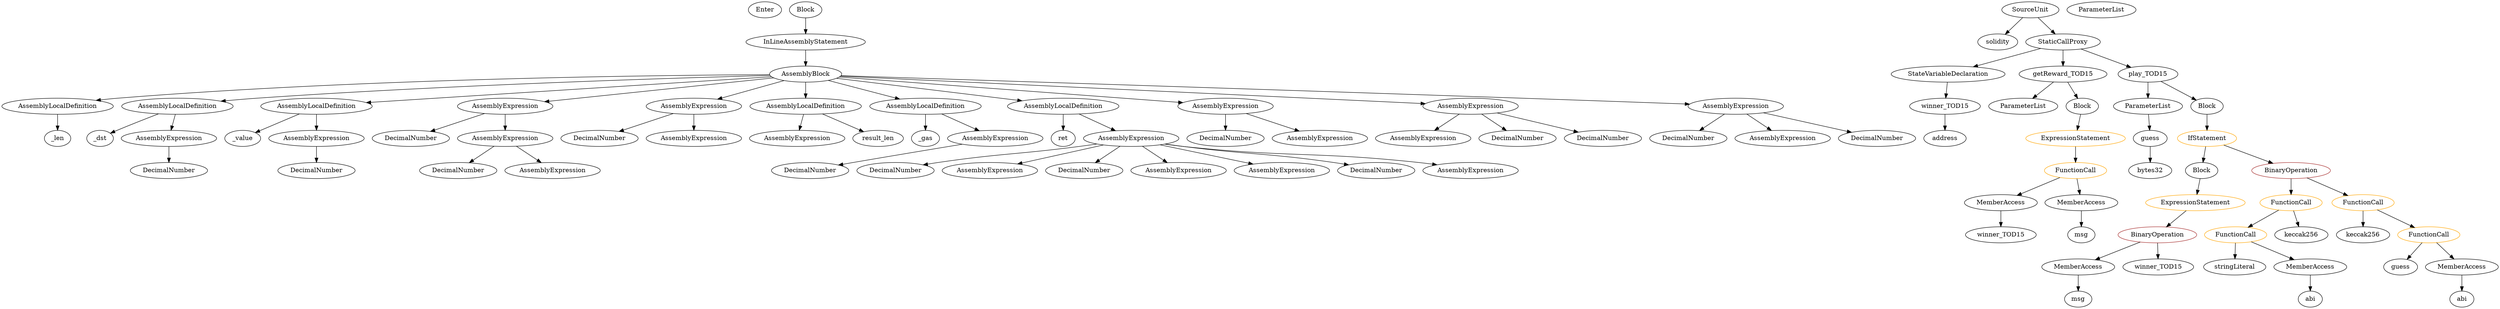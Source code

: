 strict digraph {
	graph [bb="0,0,4747.5,684"];
	node [label="\N"];
	Enter	[height=0.5,
		pos="1448.5,666",
		width=0.83628];
	DecimalNumber_Unnamed_7	[color=black,
		height=0.5,
		label=DecimalNumber,
		pos="1715.5,306",
		width=1.959];
	AssemblyLocalDefinition_Unnamed_3	[color=black,
		height=0.5,
		label=AssemblyLocalDefinition,
		pos="104.46,450",
		width=2.9016];
	Identifier__len	[color=black,
		height=0.5,
		label=_len,
		pos="104.46,378",
		width=0.75];
	AssemblyLocalDefinition_Unnamed_3 -> Identifier__len	[pos="e,104.46,396.1 104.46,431.7 104.46,424.41 104.46,415.73 104.46,407.54"];
	Identifier_keccak256	[color=black,
		height=0.5,
		label=keccak256,
		pos="4488.5,162",
		width=1.3907];
	PragmaDirective_solidity	[color=black,
		height=0.5,
		label=solidity,
		pos="3776.5,594",
		width=1.0442];
	MemberAccess_Unnamed_2	[color=black,
		height=0.5,
		label=MemberAccess,
		pos="3942.5,90",
		width=1.9174];
	Identifier_msg	[color=black,
		height=0.5,
		label=msg,
		pos="3942.5,18",
		width=0.75];
	MemberAccess_Unnamed_2 -> Identifier_msg	[pos="e,3942.5,36.104 3942.5,71.697 3942.5,64.407 3942.5,55.726 3942.5,47.536"];
	DecimalNumber_Unnamed_9	[color=black,
		height=0.5,
		label=DecimalNumber,
		pos="1138.5,378",
		width=1.959];
	Block_Unnamed_2	[color=black,
		height=0.5,
		label=Block,
		pos="4178.5,306",
		width=0.90558];
	ExpressionStatement_Unnamed	[color=orange,
		height=0.5,
		label=ExpressionStatement,
		pos="4166.5,234",
		width=2.458];
	Block_Unnamed_2 -> ExpressionStatement_Unnamed	[pos="e,4169.4,252.1 4175.5,287.7 4174.2,280.32 4172.7,271.52 4171.3,263.25"];
	FunctionCall_Unnamed_3	[color=orange,
		height=0.5,
		label=FunctionCall,
		pos="4244.5,162",
		width=1.6125];
	stringLiteral_Unnamed	[color=black,
		height=0.5,
		label=stringLiteral,
		pos="4242.5,90",
		width=1.5016];
	FunctionCall_Unnamed_3 -> stringLiteral_Unnamed	[pos="e,4242.9,108.1 4244,143.7 4243.8,136.41 4243.5,127.73 4243.3,119.54"];
	MemberAccess_Unnamed_1	[color=black,
		height=0.5,
		label=MemberAccess,
		pos="4383.5,90",
		width=1.9174];
	FunctionCall_Unnamed_3 -> MemberAccess_Unnamed_1	[pos="e,4352.6,106.55 4273.9,146.15 4293.9,136.11 4320.5,122.7 4342.5,111.62"];
	AssemblyExpression_Unnamed_16	[color=black,
		height=0.5,
		label=AssemblyExpression,
		pos="2712.5,378",
		width=2.4719];
	StateVariableDeclaration_Unnamed	[color=black,
		height=0.5,
		label=StateVariableDeclaration,
		pos="3694.5,522",
		width=2.8184];
	VariableDeclaration_winner_TOD15	[color=black,
		height=0.5,
		label=winner_TOD15,
		pos="3692.5,450",
		width=1.9036];
	StateVariableDeclaration_Unnamed -> VariableDeclaration_winner_TOD15	[pos="e,3692.9,468.1 3694,503.7 3693.8,496.41 3693.5,487.73 3693.3,479.54"];
	BinaryOperation_Unnamed_1	[color=brown,
		height=0.5,
		label=BinaryOperation,
		pos="4096.5,162",
		width=1.9867];
	ExpressionStatement_Unnamed -> BinaryOperation_Unnamed_1	[pos="e,4113.2,179.79 4149.5,216.05 4141,207.54 4130.5,197.07 4121.1,187.68"];
	FunctionCall_Unnamed_2	[color=orange,
		height=0.5,
		label=FunctionCall,
		pos="4348.5,234",
		width=1.6125];
	FunctionCall_Unnamed_2 -> FunctionCall_Unnamed_3	[pos="e,4268,178.82 4324.9,217.12 4310.8,207.63 4292.7,195.44 4277.2,185.03"];
	Identifier_keccak256_1	[color=black,
		height=0.5,
		label=keccak256,
		pos="4370.5,162",
		width=1.3907];
	FunctionCall_Unnamed_2 -> Identifier_keccak256_1	[pos="e,4365.1,180.1 4353.9,215.7 4356.2,208.24 4359,199.32 4361.7,190.97"];
	AssemblyExpression_Unnamed_9	[color=black,
		height=0.5,
		label=AssemblyExpression,
		pos="1893.5,306",
		width=2.4719];
	FunctionCall_Unnamed_4	[color=orange,
		height=0.5,
		label=FunctionCall,
		pos="3941.5,306",
		width=1.6125];
	MemberAccess_Unnamed_3	[color=black,
		height=0.5,
		label=MemberAccess,
		pos="3796.5,234",
		width=1.9174];
	FunctionCall_Unnamed_4 -> MemberAccess_Unnamed_3	[pos="e,3828.3,250.38 3911.1,290.33 3890,280.17 3861.8,266.53 3838.6,255.33"];
	MemberAccess_Unnamed_4	[color=black,
		height=0.5,
		label=MemberAccess,
		pos="3952.5,234",
		width=1.9174];
	FunctionCall_Unnamed_4 -> MemberAccess_Unnamed_4	[pos="e,3949.8,252.1 3944.2,287.7 3945.3,280.32 3946.7,271.52 3948,263.25"];
	DecimalNumber_Unnamed_3	[color=black,
		height=0.5,
		label=DecimalNumber,
		pos="2338.5,378",
		width=1.959];
	DecimalNumber_Unnamed_13	[color=black,
		height=0.5,
		label=DecimalNumber,
		pos="871.46,306",
		width=1.959];
	DecimalNumber_Unnamed	[color=black,
		height=0.5,
		label=DecimalNumber,
		pos="320.46,306",
		width=1.959];
	DecimalNumber_Unnamed_10	[color=black,
		height=0.5,
		label=DecimalNumber,
		pos="2890.5,378",
		width=1.959];
	Identifier__gas	[color=black,
		height=0.5,
		label=_gas,
		pos="1757.5,378",
		width=0.78084];
	DecimalNumber_Unnamed_5	[color=black,
		height=0.5,
		label=DecimalNumber,
		pos="3208.5,378",
		width=1.959];
	AssemblyExpression_Unnamed_6	[color=black,
		height=0.5,
		label=AssemblyExpression,
		pos="3386.5,378",
		width=2.4719];
	ParameterList_Unnamed_1	[color=black,
		height=0.5,
		label=ParameterList,
		pos="4074.5,450",
		width=1.7095];
	Parameter_guess	[color=black,
		height=0.5,
		label=guess,
		pos="4079.5,378",
		width=0.87786];
	ParameterList_Unnamed_1 -> Parameter_guess	[pos="e,4078.2,396.1 4075.7,431.7 4076.2,424.41 4076.8,415.73 4077.4,407.54"];
	ParameterList_Unnamed_2	[color=black,
		height=0.5,
		label=ParameterList,
		pos="3840.5,450",
		width=1.7095];
	DecimalNumber_Unnamed_8	[color=black,
		height=0.5,
		label=DecimalNumber,
		pos="2071.5,306",
		width=1.959];
	Identifier_ret	[color=black,
		height=0.5,
		label=ret,
		pos="2026.5,378",
		width=0.75];
	AssemblyLocalDefinition_Unnamed	[color=black,
		height=0.5,
		label=AssemblyLocalDefinition,
		pos="331.46,450",
		width=2.9016];
	Identifier__dst	[color=black,
		height=0.5,
		label=_dst,
		pos="186.46,378",
		width=0.75311];
	AssemblyLocalDefinition_Unnamed -> Identifier__dst	[pos="e,208.09,389.44 297.46,432.59 273.51,421.02 241.65,405.65 218.21,394.33"];
	AssemblyExpression_Unnamed	[color=black,
		height=0.5,
		label=AssemblyExpression,
		pos="320.46,378",
		width=2.4719];
	AssemblyLocalDefinition_Unnamed -> AssemblyExpression_Unnamed	[pos="e,323.14,396.1 328.74,431.7 327.58,424.32 326.2,415.52 324.9,407.25"];
	AssemblyExpression_Unnamed_7	[color=black,
		height=0.5,
		label=AssemblyExpression,
		pos="2160.5,378",
		width=2.4719];
	AssemblyExpression_Unnamed_7 -> DecimalNumber_Unnamed_7	[pos="e,1767,318.55 2095.4,365.36 2084.4,363.5 2073.1,361.64 2062.5,360 1944.1,341.76 1913.4,344.46 1795.5,324 1789.8,323.02 1784,321.94 \
1778.2,320.79"];
	AssemblyExpression_Unnamed_7 -> AssemblyExpression_Unnamed_9	[pos="e,1946.1,320.8 2107.7,363.17 2064.5,351.83 2003.1,335.75 1957.1,323.7"];
	AssemblyExpression_Unnamed_7 -> DecimalNumber_Unnamed_8	[pos="e,2092.5,323.55 2138.9,360.05 2127.7,351.22 2113.8,340.27 2101.5,330.62"];
	AssemblyExpression_Unnamed_10	[color=black,
		height=0.5,
		label=AssemblyExpression,
		pos="2249.5,306",
		width=2.4719];
	AssemblyExpression_Unnamed_7 -> AssemblyExpression_Unnamed_10	[pos="e,2228.1,323.79 2182,360.05 2193.2,351.28 2207,340.43 2219.2,330.83"];
	AssemblyExpression_Unnamed_11	[color=black,
		height=0.5,
		label=AssemblyExpression,
		pos="2445.5,306",
		width=2.4719];
	AssemblyExpression_Unnamed_7 -> AssemblyExpression_Unnamed_11	[pos="e,2390.7,320.46 2215.4,363.5 2262.3,351.98 2329.9,335.38 2379.7,323.15"];
	DecimalNumber_Unnamed_6	[color=black,
		height=0.5,
		label=DecimalNumber,
		pos="2623.5,306",
		width=1.959];
	AssemblyExpression_Unnamed_7 -> DecimalNumber_Unnamed_6	[pos="e,2571.9,318.61 2225.2,365.33 2236.3,363.46 2247.7,361.61 2258.5,360 2384.7,341.08 2417.6,345.29 2543.5,324 2549.1,323.05 2554.9,\
321.98 2560.8,320.84"];
	AssemblyExpression_Unnamed_8	[color=black,
		height=0.5,
		label=AssemblyExpression,
		pos="2801.5,306",
		width=2.4719];
	AssemblyExpression_Unnamed_7 -> AssemblyExpression_Unnamed_8	[pos="e,2737.8,318.91 2224.1,365.09 2235.5,363.2 2247.3,361.41 2258.5,360 2455.3,335.02 2506.6,348.98 2703.5,324 2710.9,323.05 2718.7,\
321.93 2726.5,320.73"];
	AssemblyExpression_Unnamed_14	[color=black,
		height=0.5,
		label=AssemblyExpression,
		pos="1316.5,378",
		width=2.4719];
	ElementaryTypeName_address	[color=black,
		height=0.5,
		label=address,
		pos="3692.5,378",
		width=1.0996];
	DecimalNumber_Unnamed_11	[color=black,
		height=0.5,
		label=DecimalNumber,
		pos="3049.5,378",
		width=1.959];
	DecimalNumber_Unnamed_2	[color=black,
		height=0.5,
		label=DecimalNumber,
		pos="604.46,306",
		width=1.959];
	Identifier_winner_TOD15	[color=black,
		height=0.5,
		label=winner_TOD15,
		pos="4098.5,90",
		width=1.9036];
	AssemblyLocalDefinition_Unnamed_2	[color=black,
		height=0.5,
		label=AssemblyLocalDefinition,
		pos="604.46,450",
		width=2.9016];
	Identifier__value	[color=black,
		height=0.5,
		label=_value,
		pos="462.46,378",
		width=0.96103];
	AssemblyLocalDefinition_Unnamed_2 -> Identifier__value	[pos="e,487.11,391.15 571.16,432.59 548.94,421.63 519.78,407.26 497.25,396.15"];
	AssemblyExpression_Unnamed_2	[color=black,
		height=0.5,
		label=AssemblyExpression,
		pos="604.46,378",
		width=2.4719];
	AssemblyLocalDefinition_Unnamed_2 -> AssemblyExpression_Unnamed_2	[pos="e,604.46,396.1 604.46,431.7 604.46,424.41 604.46,415.73 604.46,407.54"];
	ParameterList_Unnamed	[color=black,
		height=0.5,
		label=ParameterList,
		pos="3970.5,666",
		width=1.7095];
	Identifier_guess	[color=black,
		height=0.5,
		label=guess,
		pos="4559.5,90",
		width=0.87786];
	ElementaryTypeName_bytes32	[color=black,
		height=0.5,
		label=bytes32,
		pos="4079.5,306",
		width=1.0996];
	Parameter_guess -> ElementaryTypeName_bytes32	[pos="e,4079.5,324.1 4079.5,359.7 4079.5,352.41 4079.5,343.73 4079.5,335.54"];
	Identifier_winner_TOD15_1	[color=black,
		height=0.5,
		label=winner_TOD15,
		pos="3796.5,162",
		width=1.9036];
	FunctionDefinition_getReward_TOD15	[color=black,
		height=0.5,
		label=getReward_TOD15,
		pos="3900.5,522",
		width=2.3333];
	FunctionDefinition_getReward_TOD15 -> ParameterList_Unnamed_2	[pos="e,3854.8,467.79 3885.9,504.05 3878.8,495.71 3870,485.49 3862.1,476.25"];
	Block_Unnamed_3	[color=black,
		height=0.5,
		label=Block,
		pos="3952.5,450",
		width=0.90558];
	FunctionDefinition_getReward_TOD15 -> Block_Unnamed_3	[pos="e,3940.7,466.83 3913,504.05 3919.3,495.65 3927,485.32 3933.9,476.02"];
	AssemblyExpression_Unnamed_12	[color=black,
		height=0.5,
		label=AssemblyExpression,
		pos="1512.5,378",
		width=2.4719];
	VariableDeclaration_winner_TOD15 -> ElementaryTypeName_address	[pos="e,3692.5,396.1 3692.5,431.7 3692.5,424.41 3692.5,415.73 3692.5,407.54"];
	AssemblyExpression_Unnamed_17	[color=black,
		height=0.5,
		label=AssemblyExpression,
		pos="960.46,450",
		width=2.4719];
	DecimalNumber_Unnamed_12	[color=black,
		height=0.5,
		label=DecimalNumber,
		pos="782.46,378",
		width=1.959];
	AssemblyExpression_Unnamed_17 -> DecimalNumber_Unnamed_12	[pos="e,819.72,393.65 920.95,433.46 894.16,422.93 858.59,408.94 830.21,397.78"];
	AssemblyExpression_Unnamed_18	[color=black,
		height=0.5,
		label=AssemblyExpression,
		pos="960.46,378",
		width=2.4719];
	AssemblyExpression_Unnamed_17 -> AssemblyExpression_Unnamed_18	[pos="e,960.46,396.1 960.46,431.7 960.46,424.41 960.46,415.73 960.46,407.54"];
	AssemblyExpression_Unnamed_4	[color=black,
		height=0.5,
		label=AssemblyExpression,
		pos="2516.5,378",
		width=2.4719];
	InLineAssemblyStatement_Unnamed	[color=black,
		height=0.5,
		label=InLineAssemblyStatement,
		pos="1529.5,594",
		width=2.9847];
	AssemblyBlock_Unnamed	[color=black,
		height=0.5,
		label=AssemblyBlock,
		pos="1529.5,522",
		width=1.9313];
	InLineAssemblyStatement_Unnamed -> AssemblyBlock_Unnamed	[pos="e,1529.5,540.1 1529.5,575.7 1529.5,568.41 1529.5,559.73 1529.5,551.54"];
	Identifier_abi_1	[color=black,
		height=0.5,
		label=abi,
		pos="4383.5,18",
		width=0.75];
	MemberAccess_Unnamed_1 -> Identifier_abi_1	[pos="e,4383.5,36.104 4383.5,71.697 4383.5,64.407 4383.5,55.726 4383.5,47.536"];
	BinaryOperation_Unnamed_1 -> MemberAccess_Unnamed_2	[pos="e,3975.8,106.16 4063,145.81 4040.5,135.58 4010.6,121.99 3986.2,110.9"];
	BinaryOperation_Unnamed_1 -> Identifier_winner_TOD15	[pos="e,4098,108.1 4097,143.7 4097.2,136.41 4097.4,127.73 4097.6,119.54"];
	AssemblyExpression_Unnamed_13	[color=black,
		height=0.5,
		label=AssemblyExpression,
		pos="1316.5,450",
		width=2.4719];
	AssemblyExpression_Unnamed_13 -> DecimalNumber_Unnamed_9	[pos="e,1175.7,393.65 1277,433.46 1250.2,422.93 1214.6,408.94 1186.2,397.78"];
	AssemblyExpression_Unnamed_13 -> AssemblyExpression_Unnamed_14	[pos="e,1316.5,396.1 1316.5,431.7 1316.5,424.41 1316.5,415.73 1316.5,407.54"];
	ExpressionStatement_Unnamed_1	[color=orange,
		height=0.5,
		label=ExpressionStatement,
		pos="3941.5,378",
		width=2.458];
	Block_Unnamed_3 -> ExpressionStatement_Unnamed_1	[pos="e,3944.1,396.1 3949.7,431.7 3948.6,424.32 3947.2,415.52 3945.9,407.25"];
	AssemblyLocalDefinition_Unnamed_5	[color=black,
		height=0.5,
		label=AssemblyLocalDefinition,
		pos="1529.5,450",
		width=2.9016];
	AssemblyLocalDefinition_Unnamed_5 -> AssemblyExpression_Unnamed_12	[pos="e,1516.6,396.1 1525.3,431.7 1523.5,424.32 1521.3,415.52 1519.3,407.25"];
	Identifier_result_len	[color=black,
		height=0.5,
		label=result_len,
		pos="1665.5,378",
		width=1.2798];
	AssemblyLocalDefinition_Unnamed_5 -> Identifier_result_len	[pos="e,1638.5,392.88 1561.7,432.41 1581.7,422.1 1607.5,408.82 1628.4,398.08"];
	Block_Unnamed	[color=black,
		height=0.5,
		label=Block,
		pos="1529.5,666",
		width=0.90558];
	Block_Unnamed -> InLineAssemblyStatement_Unnamed	[pos="e,1529.5,612.1 1529.5,647.7 1529.5,640.41 1529.5,631.73 1529.5,623.54"];
	DecimalNumber_Unnamed_1	[color=black,
		height=0.5,
		label=DecimalNumber,
		pos="1556.5,306",
		width=1.959];
	AssemblyExpression_Unnamed_18 -> DecimalNumber_Unnamed_13	[pos="e,892.5,323.55 938.91,360.05 927.68,351.22 913.76,340.27 901.49,330.62"];
	AssemblyExpression_Unnamed_19	[color=black,
		height=0.5,
		label=AssemblyExpression,
		pos="1049.5,306",
		width=2.4719];
	AssemblyExpression_Unnamed_18 -> AssemblyExpression_Unnamed_19	[pos="e,1028.1,323.79 982,360.05 993.15,351.28 1007,340.43 1019.2,330.83"];
	SourceUnit_Unnamed	[color=black,
		height=0.5,
		label=SourceUnit,
		pos="3838.5,666",
		width=1.46];
	SourceUnit_Unnamed -> PragmaDirective_solidity	[pos="e,3790.6,610.99 3823.8,648.41 3816.1,639.74 3806.5,628.97 3798,619.38"];
	ContractDefinition_StaticCallProxy	[color=black,
		height=0.5,
		label=StaticCallProxy,
		pos="3900.5,594",
		width=1.9036];
	SourceUnit_Unnamed -> ContractDefinition_StaticCallProxy	[pos="e,3885.4,611.96 3853.1,648.41 3860.5,640.08 3869.6,629.8 3877.9,620.49"];
	AssemblyLocalDefinition_Unnamed_1	[color=black,
		height=0.5,
		label=AssemblyLocalDefinition,
		pos="1757.5,450",
		width=2.9016];
	AssemblyLocalDefinition_Unnamed_1 -> Identifier__gas	[pos="e,1757.5,396.1 1757.5,431.7 1757.5,424.41 1757.5,415.73 1757.5,407.54"];
	AssemblyExpression_Unnamed_1	[color=black,
		height=0.5,
		label=AssemblyExpression,
		pos="1892.5,378",
		width=2.4719];
	AssemblyLocalDefinition_Unnamed_1 -> AssemblyExpression_Unnamed_1	[pos="e,1861.2,395.23 1789.4,432.41 1807.9,422.84 1831.3,410.7 1851.2,400.42"];
	Block_Unnamed_1	[color=black,
		height=0.5,
		label=Block,
		pos="4186.5,450",
		width=0.90558];
	IfStatement_Unnamed	[color=orange,
		height=0.5,
		label=IfStatement,
		pos="4186.5,378",
		width=1.4739];
	Block_Unnamed_1 -> IfStatement_Unnamed	[pos="e,4186.5,396.1 4186.5,431.7 4186.5,424.41 4186.5,415.73 4186.5,407.54"];
	ExpressionStatement_Unnamed_1 -> FunctionCall_Unnamed_4	[pos="e,3941.5,324.1 3941.5,359.7 3941.5,352.41 3941.5,343.73 3941.5,335.54"];
	AssemblyLocalDefinition_Unnamed_4	[color=black,
		height=0.5,
		label=AssemblyLocalDefinition,
		pos="2026.5,450",
		width=2.9016];
	AssemblyLocalDefinition_Unnamed_4 -> Identifier_ret	[pos="e,2026.5,396.1 2026.5,431.7 2026.5,424.41 2026.5,415.73 2026.5,407.54"];
	AssemblyLocalDefinition_Unnamed_4 -> AssemblyExpression_Unnamed_7	[pos="e,2129.4,395.23 2058.2,432.41 2076.5,422.88 2099.6,410.81 2119.2,400.56"];
	MemberAccess_Unnamed	[color=black,
		height=0.5,
		label=MemberAccess,
		pos="4678.5,90",
		width=1.9174];
	Identifier_abi	[color=black,
		height=0.5,
		label=abi,
		pos="4678.5,18",
		width=0.75];
	MemberAccess_Unnamed -> Identifier_abi	[pos="e,4678.5,36.104 4678.5,71.697 4678.5,64.407 4678.5,55.726 4678.5,47.536"];
	MemberAccess_Unnamed_3 -> Identifier_winner_TOD15_1	[pos="e,3796.5,180.1 3796.5,215.7 3796.5,208.41 3796.5,199.73 3796.5,191.54"];
	AssemblyExpression_Unnamed_3	[color=black,
		height=0.5,
		label=AssemblyExpression,
		pos="2338.5,450",
		width=2.4719];
	AssemblyExpression_Unnamed_3 -> DecimalNumber_Unnamed_3	[pos="e,2338.5,396.1 2338.5,431.7 2338.5,424.41 2338.5,415.73 2338.5,407.54"];
	AssemblyExpression_Unnamed_3 -> AssemblyExpression_Unnamed_4	[pos="e,2477.1,394.49 2378,433.46 2404.1,423.18 2438.6,409.6 2466.7,398.58"];
	AssemblyExpression_Unnamed_1 -> DecimalNumber_Unnamed_1	[pos="e,1609.1,318.4 1831.4,364.56 1779.3,353.92 1702.4,338.11 1635.5,324 1630.5,322.96 1625.4,321.88 1620.3,320.79"];
	FunctionCall_Unnamed_1	[color=orange,
		height=0.5,
		label=FunctionCall,
		pos="4614.5,162",
		width=1.6125];
	FunctionCall_Unnamed_1 -> Identifier_guess	[pos="e,4571.9,106.83 4601.1,144.05 4594.5,135.56 4586.3,125.11 4578.9,115.73"];
	FunctionCall_Unnamed_1 -> MemberAccess_Unnamed	[pos="e,4663,107.96 4629.6,144.41 4637.3,135.99 4646.8,125.58 4655.4,116.2"];
	FunctionDefinition_play_TOD15	[color=black,
		height=0.5,
		label=play_TOD15,
		pos="4074.5,522",
		width=1.6541];
	FunctionDefinition_play_TOD15 -> ParameterList_Unnamed_1	[pos="e,4074.5,468.1 4074.5,503.7 4074.5,496.41 4074.5,487.73 4074.5,479.54"];
	FunctionDefinition_play_TOD15 -> Block_Unnamed_1	[pos="e,4165.5,464.08 4099.6,505.29 4116.4,494.82 4138.5,480.99 4156.2,469.91"];
	BinaryOperation_Unnamed	[color=brown,
		height=0.5,
		label=BinaryOperation,
		pos="4348.5,306",
		width=1.9867];
	BinaryOperation_Unnamed -> FunctionCall_Unnamed_2	[pos="e,4348.5,252.1 4348.5,287.7 4348.5,280.41 4348.5,271.73 4348.5,263.54"];
	FunctionCall_Unnamed	[color=orange,
		height=0.5,
		label=FunctionCall,
		pos="4488.5,234",
		width=1.6125];
	BinaryOperation_Unnamed -> FunctionCall_Unnamed	[pos="e,4458.9,249.77 4379.5,289.46 4400,279.24 4426.9,265.77 4448.9,254.78"];
	AssemblyExpression_Unnamed_15	[color=black,
		height=0.5,
		label=AssemblyExpression,
		pos="2801.5,450",
		width=2.4719];
	AssemblyExpression_Unnamed_15 -> AssemblyExpression_Unnamed_16	[pos="e,2733.8,395.79 2779.9,432.05 2768.8,423.28 2755,412.43 2742.8,402.83"];
	AssemblyExpression_Unnamed_15 -> DecimalNumber_Unnamed_10	[pos="e,2869.4,395.55 2823,432.05 2834.2,423.22 2848.2,412.27 2860.4,402.62"];
	AssemblyExpression_Unnamed_15 -> DecimalNumber_Unnamed_11	[pos="e,3003.6,391.93 2851.9,434.75 2892.8,423.23 2950.2,407.01 2992.6,395.03"];
	Identifier_msg_1	[color=black,
		height=0.5,
		label=msg,
		pos="3952.5,162",
		width=0.75];
	MemberAccess_Unnamed_4 -> Identifier_msg_1	[pos="e,3952.5,180.1 3952.5,215.7 3952.5,208.41 3952.5,199.73 3952.5,191.54"];
	FunctionCall_Unnamed -> Identifier_keccak256	[pos="e,4488.5,180.1 4488.5,215.7 4488.5,208.41 4488.5,199.73 4488.5,191.54"];
	FunctionCall_Unnamed -> FunctionCall_Unnamed_1	[pos="e,4587.2,178.16 4515.8,217.81 4533.8,207.81 4557.6,194.6 4577.3,183.65"];
	IfStatement_Unnamed -> Block_Unnamed_2	[pos="e,4180.4,324.1 4184.5,359.7 4183.6,352.41 4182.7,343.73 4181.7,335.54"];
	IfStatement_Unnamed -> BinaryOperation_Unnamed	[pos="e,4313.4,322.14 4218.5,363.17 4242.6,352.72 4276.1,338.25 4303.1,326.61"];
	AssemblyBlock_Unnamed -> AssemblyLocalDefinition_Unnamed_3	[pos="e,177.9,463.14 1459.6,520.82 1263.6,519.74 691.29,512.68 218.46,468 208.9,467.1 198.93,465.94 189.03,464.65"];
	AssemblyBlock_Unnamed -> AssemblyLocalDefinition_Unnamed	[pos="e,416.07,460.87 1460.7,518.8 1294.3,513.17 856.18,496.67 491.46,468 470.68,466.37 448.43,464.24 427.33,462.05"];
	AssemblyBlock_Unnamed -> AssemblyLocalDefinition_Unnamed_2	[pos="e,698.6,458.12 1463.3,515.99 1304.8,504 902.15,473.53 709.84,458.97"];
	AssemblyBlock_Unnamed -> AssemblyExpression_Unnamed_17	[pos="e,1035,460.17 1467.8,513.41 1365.8,500.87 1162.1,475.81 1046.3,461.56"];
	AssemblyBlock_Unnamed -> AssemblyExpression_Unnamed_13	[pos="e,1361.9,465.93 1487.6,507.25 1454.8,496.46 1408.8,481.34 1372.7,469.49"];
	AssemblyBlock_Unnamed -> AssemblyLocalDefinition_Unnamed_5	[pos="e,1529.5,468.1 1529.5,503.7 1529.5,496.41 1529.5,487.73 1529.5,479.54"];
	AssemblyBlock_Unnamed -> AssemblyLocalDefinition_Unnamed_1	[pos="e,1708,466.19 1573.1,507.59 1608.3,496.8 1658.1,481.51 1697,469.55"];
	AssemblyBlock_Unnamed -> AssemblyLocalDefinition_Unnamed_4	[pos="e,1947.5,462.13 1589.4,512.56 1675.7,500.41 1835.5,477.9 1936.1,463.73"];
	AssemblyBlock_Unnamed -> AssemblyExpression_Unnamed_3	[pos="e,2257.8,457.98 1594.6,515.36 1738.1,502.95 2081.5,473.23 2246.7,458.94"];
	AssemblyBlock_Unnamed -> AssemblyExpression_Unnamed_15	[pos="e,2716.7,455.66 1596.9,517.29 1808.4,505.65 2458.7,469.87 2705.3,456.29"];
	AssemblyExpression_Unnamed_5	[color=black,
		height=0.5,
		label=AssemblyExpression,
		pos="3297.5,450",
		width=2.4719];
	AssemblyBlock_Unnamed -> AssemblyExpression_Unnamed_5	[pos="e,3211.3,454.78 1597.9,518.45 1798.1,510.97 2400,488.33 2899.5,468 3002.1,463.82 3119.6,458.77 3200.2,455.27"];
	AssemblyExpression_Unnamed_5 -> DecimalNumber_Unnamed_5	[pos="e,3229.5,395.55 3275.9,432.05 3264.7,423.22 3250.8,412.27 3238.5,402.62"];
	AssemblyExpression_Unnamed_5 -> AssemblyExpression_Unnamed_6	[pos="e,3365.1,395.79 3319,432.05 3330.2,423.28 3344,412.43 3356.2,402.83"];
	DecimalNumber_Unnamed_4	[color=black,
		height=0.5,
		label=DecimalNumber,
		pos="3564.5,378",
		width=1.959];
	AssemblyExpression_Unnamed_5 -> DecimalNumber_Unnamed_4	[pos="e,3516.7,391.51 3350.2,435.17 3395,423.43 3459.2,406.59 3505.6,394.42"];
	AssemblyExpression_Unnamed -> DecimalNumber_Unnamed	[pos="e,320.46,324.1 320.46,359.7 320.46,352.41 320.46,343.73 320.46,335.54"];
	ContractDefinition_StaticCallProxy -> StateVariableDeclaration_Unnamed	[pos="e,3740.1,538.51 3859.8,579.17 3828.7,568.6 3785.4,553.9 3750.9,542.19"];
	ContractDefinition_StaticCallProxy -> FunctionDefinition_getReward_TOD15	[pos="e,3900.5,540.1 3900.5,575.7 3900.5,568.41 3900.5,559.73 3900.5,551.54"];
	ContractDefinition_StaticCallProxy -> FunctionDefinition_play_TOD15	[pos="e,4039.8,536.94 3936.9,578.33 3963.8,567.52 4000.5,552.76 4029.2,541.2"];
	AssemblyExpression_Unnamed_2 -> DecimalNumber_Unnamed_2	[pos="e,604.46,324.1 604.46,359.7 604.46,352.41 604.46,343.73 604.46,335.54"];
}

